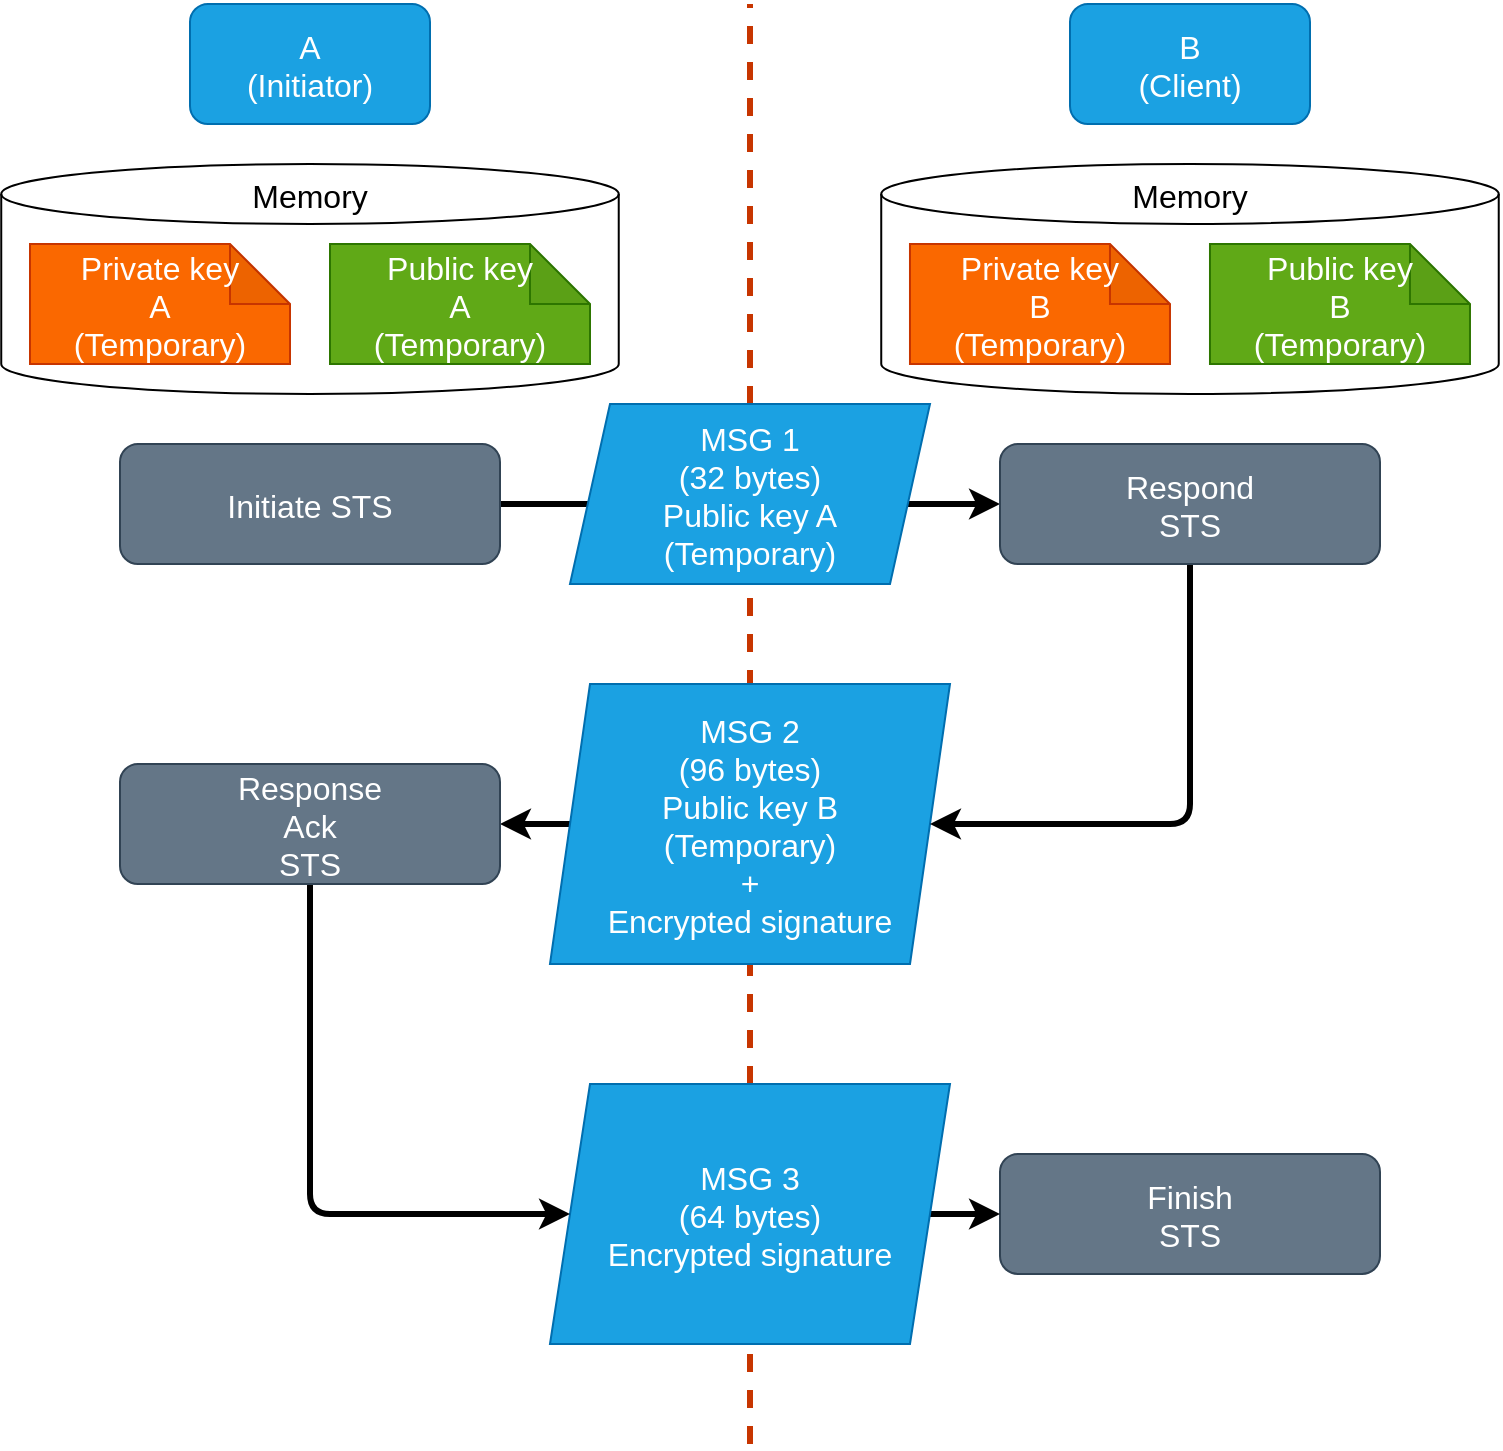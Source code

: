 <mxfile>
    <diagram id="tY58X3LhvNvo1phobhJk" name="Page-1">
        <mxGraphModel dx="1823" dy="833" grid="1" gridSize="10" guides="1" tooltips="1" connect="1" arrows="1" fold="1" page="1" pageScale="1" pageWidth="1600" pageHeight="900" math="0" shadow="0">
            <root>
                <mxCell id="0"/>
                <mxCell id="1" parent="0"/>
                <mxCell id="106" value="" style="shape=cylinder3;boundedLbl=1;backgroundOutline=1;size=15;" parent="1" vertex="1">
                    <mxGeometry x="825.62" y="160" width="308.75" height="115" as="geometry"/>
                </mxCell>
                <mxCell id="2" value="A&#10;(Initiator)" style="rounded=1;fontSize=16;fontColor=#ffffff;fillColor=#1ba1e2;strokeColor=#006EAF;" parent="1" vertex="1">
                    <mxGeometry x="480" y="80" width="120" height="60" as="geometry"/>
                </mxCell>
                <mxCell id="3" value="B&#10;(Client)" style="rounded=1;fontSize=16;fontColor=#ffffff;fillColor=#1ba1e2;strokeColor=#006EAF;" parent="1" vertex="1">
                    <mxGeometry x="920" y="80" width="120" height="60" as="geometry"/>
                </mxCell>
                <mxCell id="4" value="" style="endArrow=none;dashed=1;fontSize=16;fontColor=#000000;strokeWidth=3;fillColor=#fa6800;strokeColor=#C73500;startArrow=none;" parent="1" source="66" edge="1">
                    <mxGeometry width="50" height="50" relative="1" as="geometry">
                        <mxPoint x="760" y="770" as="sourcePoint"/>
                        <mxPoint x="760" y="80" as="targetPoint"/>
                    </mxGeometry>
                </mxCell>
                <mxCell id="65" value="" style="edgeStyle=none;exitX=1;exitY=0.5;exitDx=0;exitDy=0;fontSize=16;strokeWidth=3;entryX=0;entryY=0.5;entryDx=0;entryDy=0;" parent="1" source="61" target="81" edge="1">
                    <mxGeometry relative="1" as="geometry">
                        <mxPoint x="880" y="329.75" as="targetPoint"/>
                    </mxGeometry>
                </mxCell>
                <mxCell id="61" value="Initiate STS" style="rounded=1;fillColor=#647687;fontColor=#ffffff;strokeColor=#314354;fontSize=16;" parent="1" vertex="1">
                    <mxGeometry x="445" y="300" width="190" height="60" as="geometry"/>
                </mxCell>
                <mxCell id="64" value="Finish&#10;STS" style="rounded=1;fillColor=#647687;fontColor=#ffffff;strokeColor=#314354;fontSize=16;" parent="1" vertex="1">
                    <mxGeometry x="885" y="655" width="190" height="60" as="geometry"/>
                </mxCell>
                <mxCell id="67" value="" style="endArrow=none;dashed=1;fontSize=16;fontColor=#000000;strokeWidth=3;fillColor=#fa6800;strokeColor=#C73500;startArrow=none;" parent="1" source="71" target="66" edge="1">
                    <mxGeometry width="50" height="50" relative="1" as="geometry">
                        <mxPoint x="760" y="700" as="sourcePoint"/>
                        <mxPoint x="760" y="10" as="targetPoint"/>
                    </mxGeometry>
                </mxCell>
                <mxCell id="66" value="MSG 1&#10;(32 bytes)&#10;Public key A&#10;(Temporary)" style="shape=parallelogram;perimeter=parallelogramPerimeter;fixedSize=1;fontSize=16;fillColor=#1ba1e2;fontColor=#ffffff;strokeColor=#006EAF;" parent="1" vertex="1">
                    <mxGeometry x="670" y="280" width="180" height="90" as="geometry"/>
                </mxCell>
                <mxCell id="85" value="" style="edgeStyle=none;exitX=0;exitY=0.5;exitDx=0;exitDy=0;entryX=1;entryY=0.5;entryDx=0;entryDy=0;strokeWidth=3;fontSize=16;" parent="1" source="69" target="84" edge="1">
                    <mxGeometry relative="1" as="geometry"/>
                </mxCell>
                <mxCell id="69" value="MSG 2&#10;(96 bytes)&#10;Public key B&#10;(Temporary)&#10;+&#10;Encrypted signature" style="shape=parallelogram;perimeter=parallelogramPerimeter;fixedSize=1;fontSize=16;fillColor=#1ba1e2;fontColor=#ffffff;strokeColor=#006EAF;" parent="1" vertex="1">
                    <mxGeometry x="660" y="420" width="200" height="140" as="geometry"/>
                </mxCell>
                <mxCell id="72" value="" style="endArrow=none;dashed=1;fontSize=16;fontColor=#000000;strokeWidth=3;fillColor=#fa6800;strokeColor=#C73500;" parent="1" target="71" edge="1">
                    <mxGeometry width="50" height="50" relative="1" as="geometry">
                        <mxPoint x="760" y="800" as="sourcePoint"/>
                        <mxPoint x="760" y="410" as="targetPoint"/>
                    </mxGeometry>
                </mxCell>
                <mxCell id="87" value="" style="edgeStyle=none;exitX=1;exitY=0.5;exitDx=0;exitDy=0;entryX=0;entryY=0.5;entryDx=0;entryDy=0;strokeWidth=3;fontSize=16;" parent="1" source="71" target="64" edge="1">
                    <mxGeometry relative="1" as="geometry"/>
                </mxCell>
                <mxCell id="71" value="MSG 3&#10;(64 bytes)&#10;Encrypted signature" style="shape=parallelogram;perimeter=parallelogramPerimeter;fixedSize=1;fontSize=16;fillColor=#1ba1e2;fontColor=#ffffff;strokeColor=#006EAF;" parent="1" vertex="1">
                    <mxGeometry x="660" y="620" width="200" height="130" as="geometry"/>
                </mxCell>
                <mxCell id="82" value="" style="edgeStyle=none;exitX=0.5;exitY=1;exitDx=0;exitDy=0;entryX=1;entryY=0.5;entryDx=0;entryDy=0;fontSize=16;strokeWidth=3;" parent="1" source="81" target="69" edge="1">
                    <mxGeometry relative="1" as="geometry">
                        <Array as="points">
                            <mxPoint x="980" y="490"/>
                        </Array>
                    </mxGeometry>
                </mxCell>
                <mxCell id="81" value="Respond&#10;STS" style="rounded=1;fillColor=#647687;fontColor=#ffffff;strokeColor=#314354;fontSize=16;" parent="1" vertex="1">
                    <mxGeometry x="885" y="300" width="190" height="60" as="geometry"/>
                </mxCell>
                <mxCell id="86" value="" style="edgeStyle=none;exitX=0.5;exitY=1;exitDx=0;exitDy=0;entryX=0;entryY=0.5;entryDx=0;entryDy=0;strokeWidth=3;fontSize=16;" parent="1" source="84" target="71" edge="1">
                    <mxGeometry relative="1" as="geometry">
                        <Array as="points">
                            <mxPoint x="540" y="685"/>
                        </Array>
                    </mxGeometry>
                </mxCell>
                <mxCell id="84" value="Response&#10;Ack&#10;STS" style="rounded=1;fillColor=#647687;fontColor=#ffffff;strokeColor=#314354;fontSize=16;" parent="1" vertex="1">
                    <mxGeometry x="445" y="460" width="190" height="60" as="geometry"/>
                </mxCell>
                <mxCell id="97" value="" style="shape=cylinder3;boundedLbl=1;backgroundOutline=1;size=15;" parent="1" vertex="1">
                    <mxGeometry x="385.62" y="160" width="308.75" height="115" as="geometry"/>
                </mxCell>
                <mxCell id="98" value="Private key&#10;A&#10;(Temporary)" style="shape=note;backgroundOutline=1;darkOpacity=0.05;fillColor=#fa6800;fontColor=#FFFFFF;strokeColor=#C73500;fontSize=16;" parent="1" vertex="1">
                    <mxGeometry x="400" y="200" width="130" height="60" as="geometry"/>
                </mxCell>
                <mxCell id="99" value="Public key&#10;A&#10;(Temporary)" style="shape=note;backgroundOutline=1;darkOpacity=0.05;fillColor=#60a917;fontColor=#ffffff;strokeColor=#2D7600;fontSize=16;" parent="1" vertex="1">
                    <mxGeometry x="550" y="200" width="130" height="60" as="geometry"/>
                </mxCell>
                <mxCell id="101" value="Memory" style="text;strokeColor=none;fillColor=none;align=center;verticalAlign=middle;rounded=0;fontSize=16;" parent="1" vertex="1">
                    <mxGeometry x="455.01" y="160" width="170" height="30" as="geometry"/>
                </mxCell>
                <mxCell id="103" value="Private key&#10;B&#10;(Temporary)" style="shape=note;backgroundOutline=1;darkOpacity=0.05;fillColor=#fa6800;fontColor=#FFFFFF;strokeColor=#C73500;fontSize=16;" parent="1" vertex="1">
                    <mxGeometry x="839.99" y="200" width="130" height="60" as="geometry"/>
                </mxCell>
                <mxCell id="104" value="Public key&#10;B&#10;(Temporary)" style="shape=note;backgroundOutline=1;darkOpacity=0.05;fillColor=#60a917;fontColor=#ffffff;strokeColor=#2D7600;fontSize=16;" parent="1" vertex="1">
                    <mxGeometry x="989.99" y="200" width="130" height="60" as="geometry"/>
                </mxCell>
                <mxCell id="105" value="Memory" style="text;strokeColor=none;fillColor=none;align=center;verticalAlign=middle;rounded=0;fontSize=16;" parent="1" vertex="1">
                    <mxGeometry x="895" y="160" width="170" height="30" as="geometry"/>
                </mxCell>
            </root>
        </mxGraphModel>
    </diagram>
</mxfile>